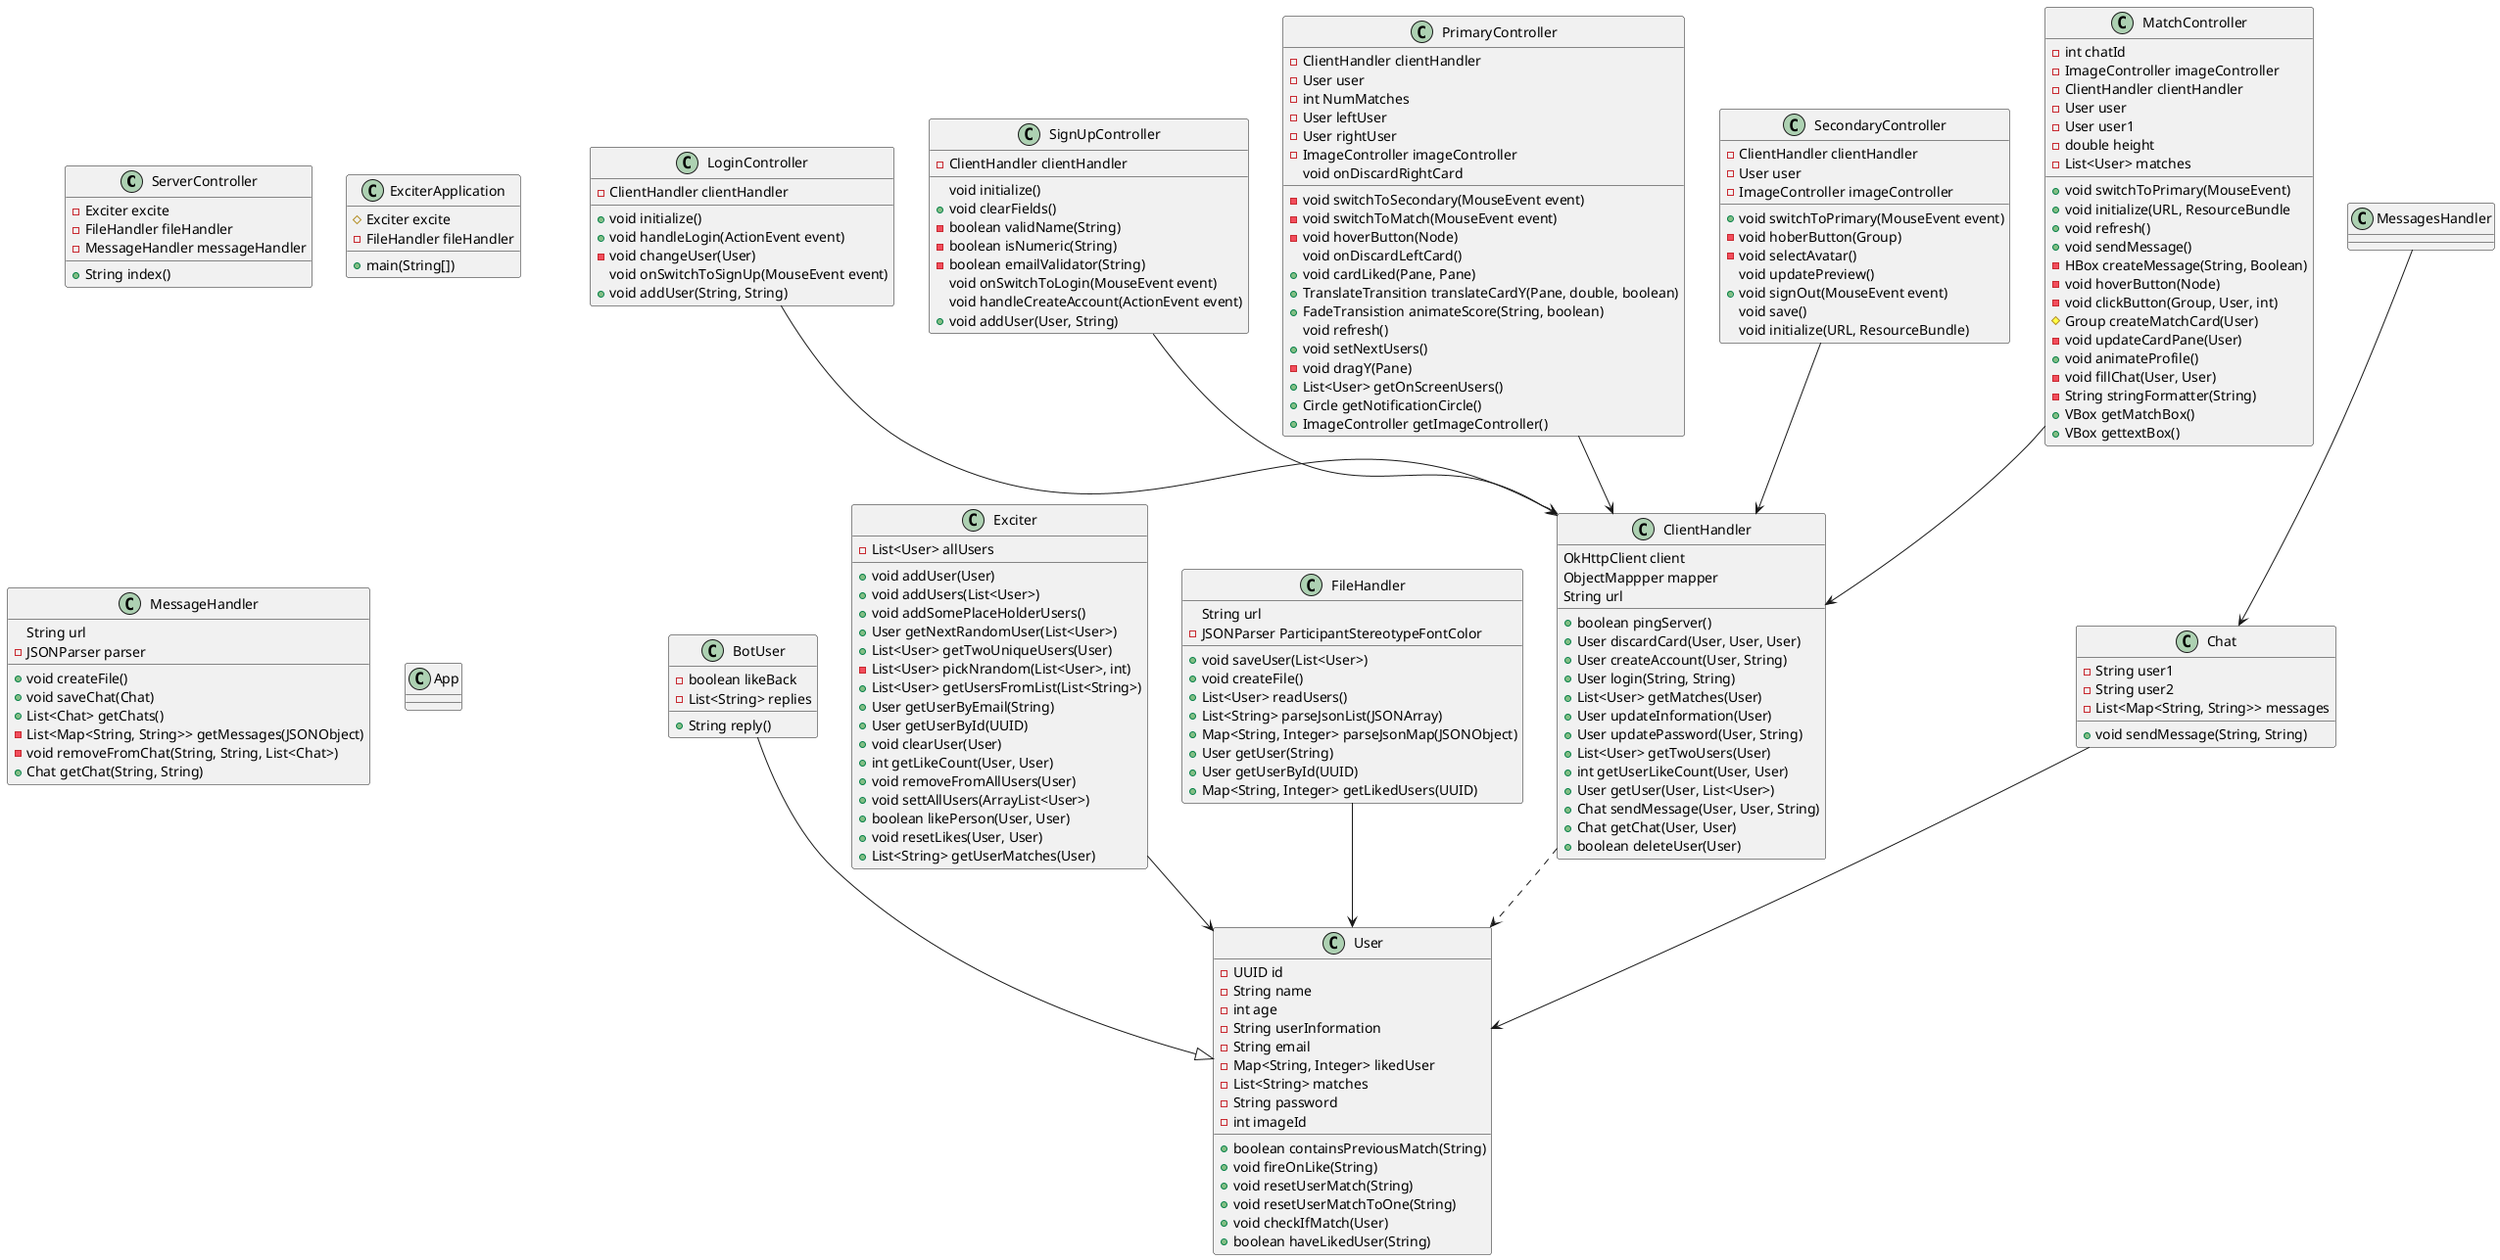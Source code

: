@startuml restserver

class ServerController {
    -Exciter excite
    -FileHandler fileHandler
    -MessageHandler messageHandler
    +String index()


}

class ExciterApplication{
    #Exciter excite
    -FileHandler fileHandler
    +main(String[])


}

class User{
    -UUID id
    -String name
    -int age
    -String userInformation
    -String email
    -Map<String, Integer> likedUser
    -List<String> matches
    -String password
    -int imageId
    +boolean containsPreviousMatch(String)
    +void fireOnLike(String)
    +void resetUserMatch(String)
    +void resetUserMatchToOne(String)
    +void checkIfMatch(User)
    +boolean haveLikedUser(String)
}

class BotUser{
    -boolean likeBack
    -List<String> replies
    + String reply()

}

class Exciter{
    -List<User> allUsers
    +void addUser(User)
    +void addUsers(List<User>)
    +void addSomePlaceHolderUsers()
    +User getNextRandomUser(List<User>)
    +List<User> getTwoUniqueUsers(User)
    -List<User> pickNrandom(List<User>, int)
    +List<User> getUsersFromList(List<String>)
    +User getUserByEmail(String)
    +User getUserById(UUID)
    +void clearUser(User)
    +int getLikeCount(User, User)
    +void removeFromAllUsers(User)
    +void settAllUsers(ArrayList<User>)
    +boolean likePerson(User, User)
    +void resetLikes(User, User)
    +List<String> getUserMatches(User)

}

class FileHandler{
    String url
    -JSONParser ParticipantStereotypeFontColor
    +void saveUser(List<User>)
    +void createFile()
    +List<User> readUsers()
    +List<String> parseJsonList(JSONArray)
    +Map<String, Integer> parseJsonMap(JSONObject)
    +User getUser(String)
    +User getUserById(UUID)
    +Map<String, Integer> getLikedUsers(UUID)

}

class MessageHandler{
    String url
    -JSONParser parser
    +void createFile()
    +void saveChat(Chat)
    +List<Chat> getChats()
    -List<Map<String, String>> getMessages(JSONObject)
    -void removeFromChat(String, String, List<Chat>)
    +Chat getChat(String, String)
}

class App{
}

class ClientHandler{
    OkHttpClient client
    ObjectMappper mapper
    String url
    +boolean pingServer()
    +User discardCard(User, User, User)
    +User createAccount(User, String)
    +User login(String, String)
    +List<User> getMatches(User)
    +User updateInformation(User)
    +User updatePassword(User, String)
    +List<User> getTwoUsers(User)
    +int getUserLikeCount(User, User)
    +User getUser(User, List<User>)
    +Chat sendMessage(User, User, String)
    +Chat getChat(User, User)
    +boolean deleteUser(User)
}

class LoginController{
    -ClientHandler clientHandler
    +void initialize()
    +void handleLogin(ActionEvent event)
    -void changeUser(User)
    void onSwitchToSignUp(MouseEvent event)
    +void addUser(String, String)

}

class SignUpController{
     -ClientHandler clientHandler
     void initialize()
     +void clearFields()
     -boolean validName(String)
     -boolean isNumeric(String)
     -boolean emailValidator(String)
     void onSwitchToLogin(MouseEvent event)
     void handleCreateAccount(ActionEvent event)
     +void addUser(User, String)


}

class PrimaryController{
    -ClientHandler clientHandler
    -User user
    -int NumMatches
    -User leftUser
    -User rightUser
    -ImageController imageController
    -void switchToSecondary(MouseEvent event)
    -void switchToMatch(MouseEvent event)
    -void hoverButton(Node)
    void onDiscardLeftCard()
    void onDiscardRightCard
    +void cardLiked(Pane, Pane)
    +TranslateTransition translateCardY(Pane, double, boolean)
    +FadeTransistion animateScore(String, boolean)
    void refresh()
    +void setNextUsers()
    -void dragY(Pane)
    +List<User> getOnScreenUsers()
    +Circle getNotificationCircle()
    +ImageController getImageController()
}
class SecondaryController{
    -ClientHandler clientHandler
    -User user
    -ImageController imageController
    +void switchToPrimary(MouseEvent event)
    -void hoberButton(Group)
    -void selectAvatar()
    void updatePreview()
    +void signOut(MouseEvent event)
    void save()
    void initialize(URL, ResourceBundle)

}
class MatchController{
    -int chatId
    -ImageController imageController
    -ClientHandler clientHandler
    -User user
    -User user1
    -double height
    -List<User> matches
    +void switchToPrimary(MouseEvent)
    +void initialize(URL, ResourceBundle
    +void refresh()
    +void sendMessage()
    -HBox createMessage(String, Boolean)
    -void hoverButton(Node)
    -void clickButton(Group, User, int)
    #Group createMatchCard(User)
    -void updateCardPane(User)
    +void animateProfile()
    -void fillChat(User, User)
    -String stringFormatter(String)
    +VBox getMatchBox()
    +VBox gettextBox()
}

class Chat{
    -String user1
    -String user2
    -List<Map<String, String>> messages
    +void sendMessage(String, String)

}

BotUser --|> User
Exciter --> User
FileHandler --> User
Chat--> User
MessagesHandler --> Chat
ClientHandler ..> User
LoginController --> ClientHandler
SignUpController --> ClientHandler
PrimaryController --> ClientHandler
SecondaryController --> ClientHandler
MatchController --> ClientHandler




@enduml
